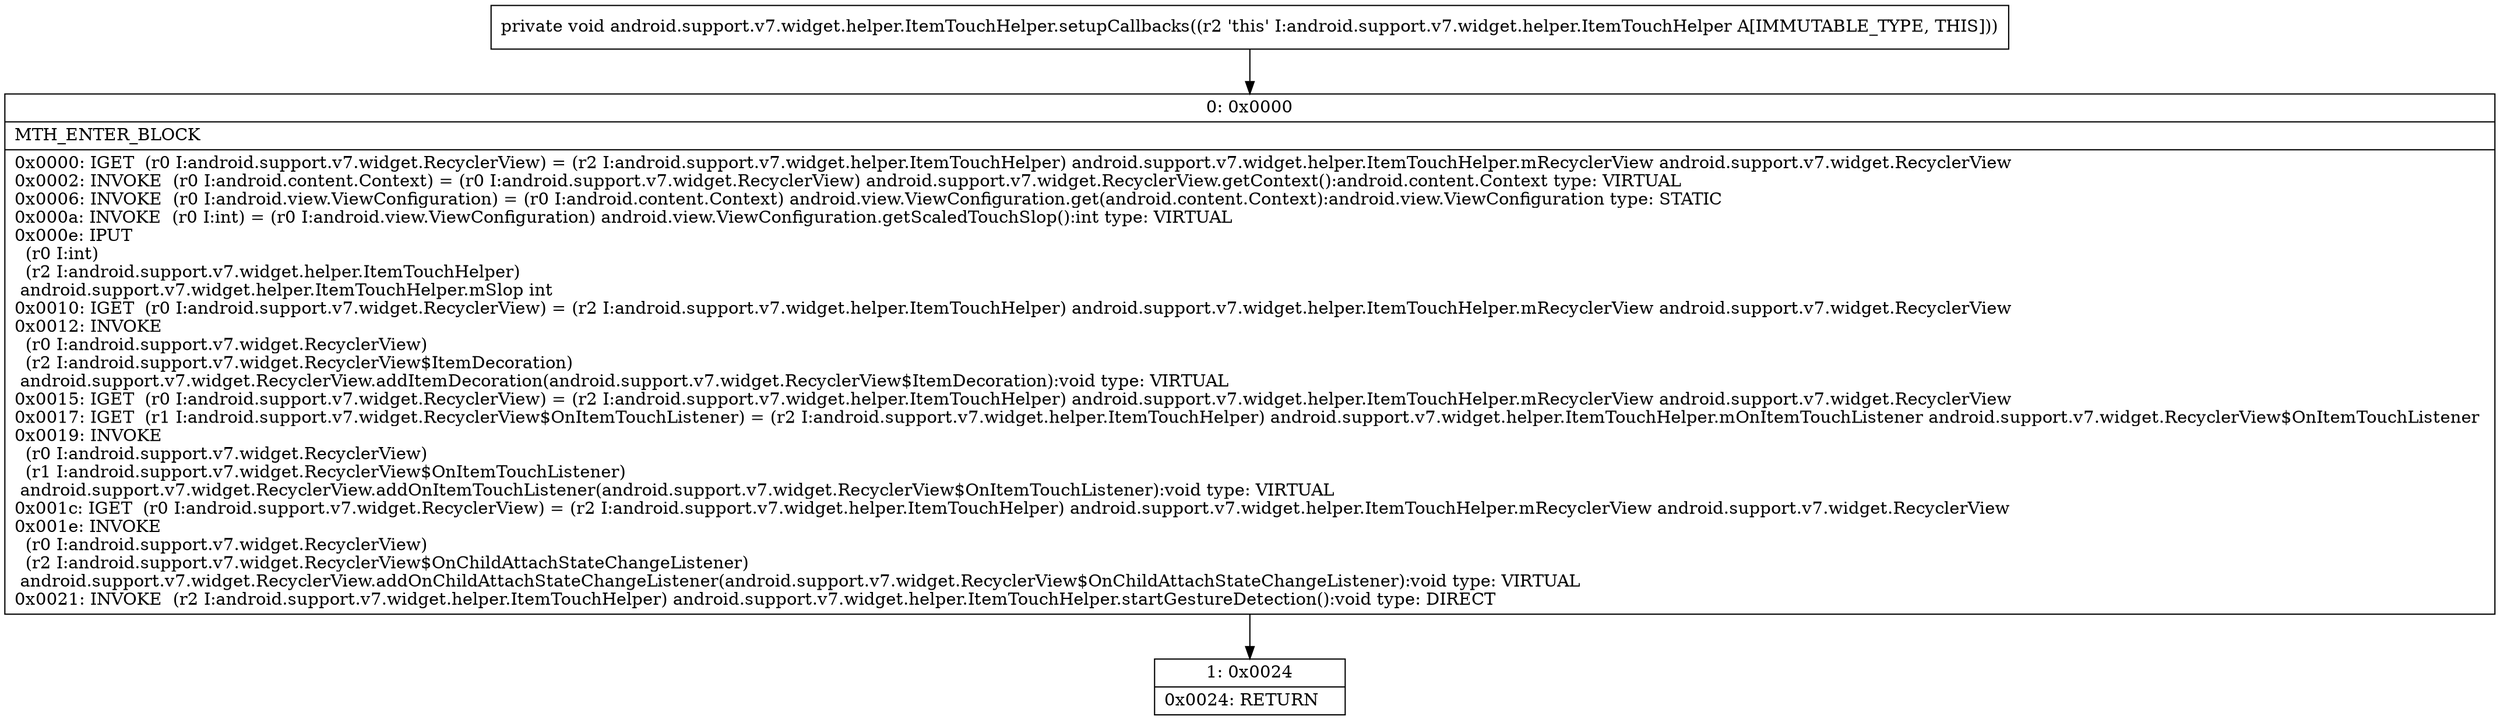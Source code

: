 digraph "CFG forandroid.support.v7.widget.helper.ItemTouchHelper.setupCallbacks()V" {
Node_0 [shape=record,label="{0\:\ 0x0000|MTH_ENTER_BLOCK\l|0x0000: IGET  (r0 I:android.support.v7.widget.RecyclerView) = (r2 I:android.support.v7.widget.helper.ItemTouchHelper) android.support.v7.widget.helper.ItemTouchHelper.mRecyclerView android.support.v7.widget.RecyclerView \l0x0002: INVOKE  (r0 I:android.content.Context) = (r0 I:android.support.v7.widget.RecyclerView) android.support.v7.widget.RecyclerView.getContext():android.content.Context type: VIRTUAL \l0x0006: INVOKE  (r0 I:android.view.ViewConfiguration) = (r0 I:android.content.Context) android.view.ViewConfiguration.get(android.content.Context):android.view.ViewConfiguration type: STATIC \l0x000a: INVOKE  (r0 I:int) = (r0 I:android.view.ViewConfiguration) android.view.ViewConfiguration.getScaledTouchSlop():int type: VIRTUAL \l0x000e: IPUT  \l  (r0 I:int)\l  (r2 I:android.support.v7.widget.helper.ItemTouchHelper)\l android.support.v7.widget.helper.ItemTouchHelper.mSlop int \l0x0010: IGET  (r0 I:android.support.v7.widget.RecyclerView) = (r2 I:android.support.v7.widget.helper.ItemTouchHelper) android.support.v7.widget.helper.ItemTouchHelper.mRecyclerView android.support.v7.widget.RecyclerView \l0x0012: INVOKE  \l  (r0 I:android.support.v7.widget.RecyclerView)\l  (r2 I:android.support.v7.widget.RecyclerView$ItemDecoration)\l android.support.v7.widget.RecyclerView.addItemDecoration(android.support.v7.widget.RecyclerView$ItemDecoration):void type: VIRTUAL \l0x0015: IGET  (r0 I:android.support.v7.widget.RecyclerView) = (r2 I:android.support.v7.widget.helper.ItemTouchHelper) android.support.v7.widget.helper.ItemTouchHelper.mRecyclerView android.support.v7.widget.RecyclerView \l0x0017: IGET  (r1 I:android.support.v7.widget.RecyclerView$OnItemTouchListener) = (r2 I:android.support.v7.widget.helper.ItemTouchHelper) android.support.v7.widget.helper.ItemTouchHelper.mOnItemTouchListener android.support.v7.widget.RecyclerView$OnItemTouchListener \l0x0019: INVOKE  \l  (r0 I:android.support.v7.widget.RecyclerView)\l  (r1 I:android.support.v7.widget.RecyclerView$OnItemTouchListener)\l android.support.v7.widget.RecyclerView.addOnItemTouchListener(android.support.v7.widget.RecyclerView$OnItemTouchListener):void type: VIRTUAL \l0x001c: IGET  (r0 I:android.support.v7.widget.RecyclerView) = (r2 I:android.support.v7.widget.helper.ItemTouchHelper) android.support.v7.widget.helper.ItemTouchHelper.mRecyclerView android.support.v7.widget.RecyclerView \l0x001e: INVOKE  \l  (r0 I:android.support.v7.widget.RecyclerView)\l  (r2 I:android.support.v7.widget.RecyclerView$OnChildAttachStateChangeListener)\l android.support.v7.widget.RecyclerView.addOnChildAttachStateChangeListener(android.support.v7.widget.RecyclerView$OnChildAttachStateChangeListener):void type: VIRTUAL \l0x0021: INVOKE  (r2 I:android.support.v7.widget.helper.ItemTouchHelper) android.support.v7.widget.helper.ItemTouchHelper.startGestureDetection():void type: DIRECT \l}"];
Node_1 [shape=record,label="{1\:\ 0x0024|0x0024: RETURN   \l}"];
MethodNode[shape=record,label="{private void android.support.v7.widget.helper.ItemTouchHelper.setupCallbacks((r2 'this' I:android.support.v7.widget.helper.ItemTouchHelper A[IMMUTABLE_TYPE, THIS])) }"];
MethodNode -> Node_0;
Node_0 -> Node_1;
}

